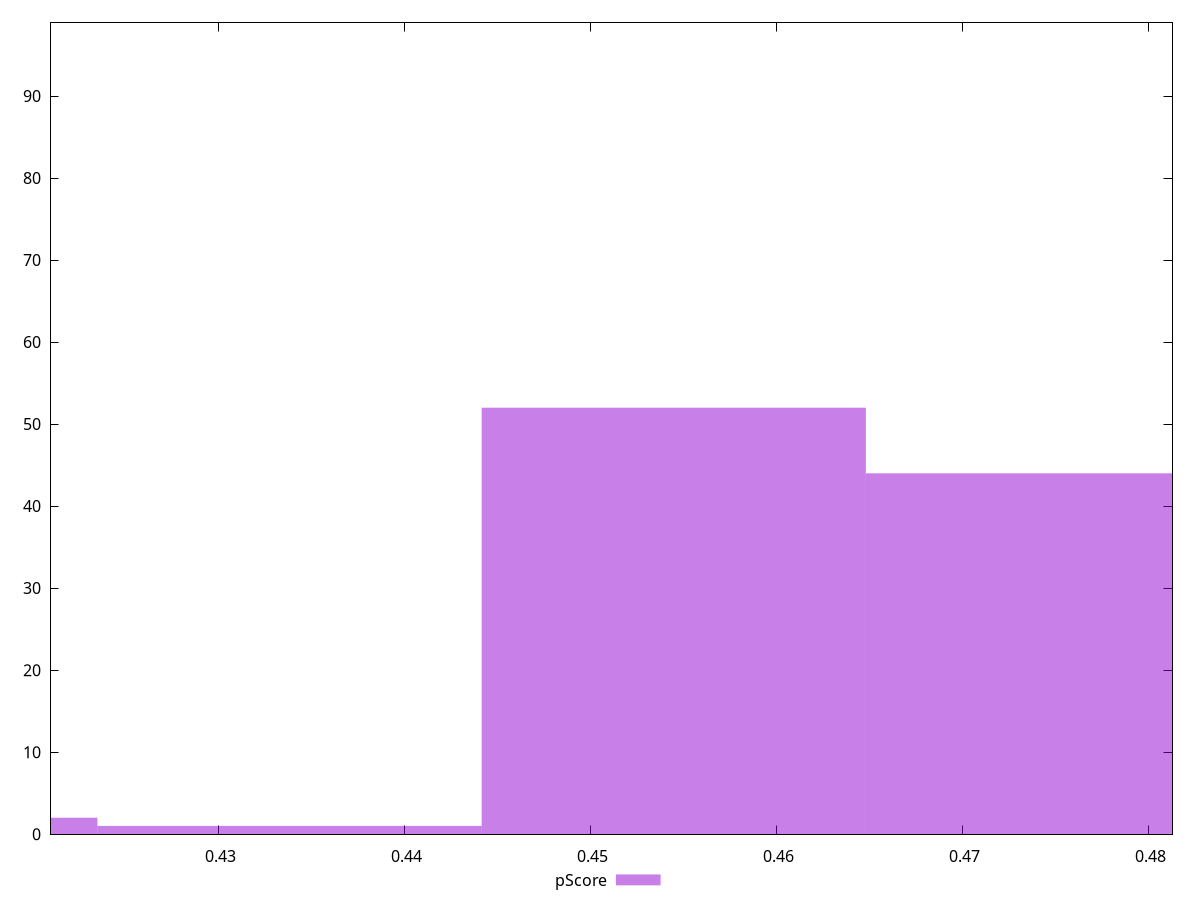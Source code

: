 reset

$pScore <<EOF
0.433820115489756 1
0.4131620147521486 2
0.45447821622736345 52
0.4751363169649709 44
EOF

set key outside below
set boxwidth 0.02065810073760743
set xrange [0.42094117647058826:0.4812941176470588]
set yrange [0:99]
set trange [0:99]
set style fill transparent solid 0.5 noborder
set terminal svg size 640, 490 enhanced background rgb 'white'
set output "report/report_00029_2021-02-24T13-36-40.390Z/uses-rel-preload/samples/card/pScore/histogram.svg"

plot $pScore title "pScore" with boxes

reset
